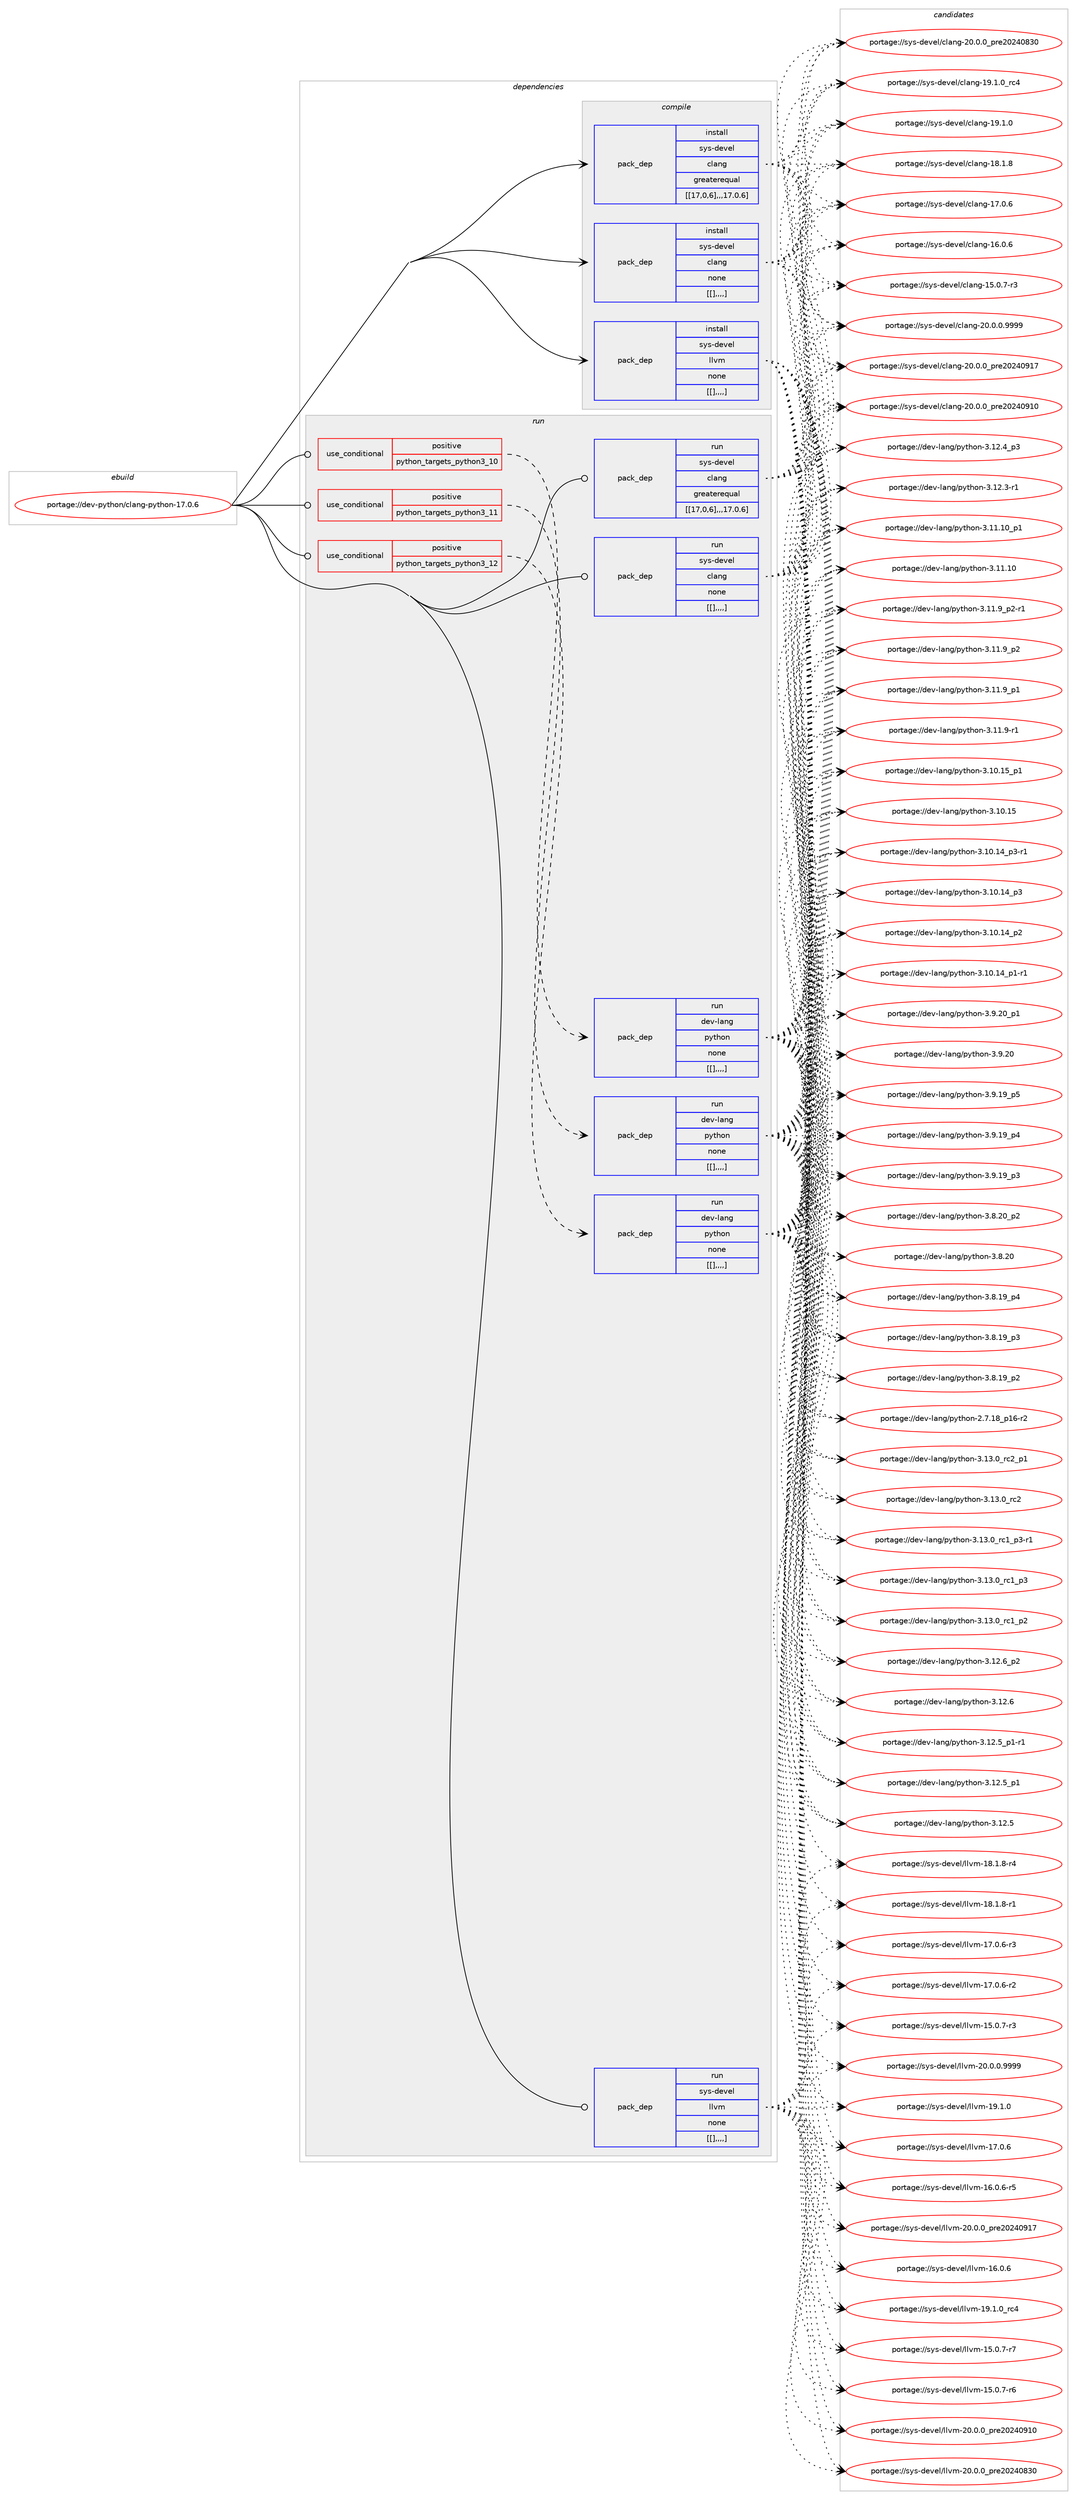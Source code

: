 digraph prolog {

# *************
# Graph options
# *************

newrank=true;
concentrate=true;
compound=true;
graph [rankdir=LR,fontname=Helvetica,fontsize=10,ranksep=1.5];#, ranksep=2.5, nodesep=0.2];
edge  [arrowhead=vee];
node  [fontname=Helvetica,fontsize=10];

# **********
# The ebuild
# **********

subgraph cluster_leftcol {
color=gray;
label=<<i>ebuild</i>>;
id [label="portage://dev-python/clang-python-17.0.6", color=red, width=4, href="../dev-python/clang-python-17.0.6.svg"];
}

# ****************
# The dependencies
# ****************

subgraph cluster_midcol {
color=gray;
label=<<i>dependencies</i>>;
subgraph cluster_compile {
fillcolor="#eeeeee";
style=filled;
label=<<i>compile</i>>;
subgraph pack111438 {
dependency145444 [label=<<TABLE BORDER="0" CELLBORDER="1" CELLSPACING="0" CELLPADDING="4" WIDTH="220"><TR><TD ROWSPAN="6" CELLPADDING="30">pack_dep</TD></TR><TR><TD WIDTH="110">install</TD></TR><TR><TD>sys-devel</TD></TR><TR><TD>clang</TD></TR><TR><TD>greaterequal</TD></TR><TR><TD>[[17,0,6],,,17.0.6]</TD></TR></TABLE>>, shape=none, color=blue];
}
id:e -> dependency145444:w [weight=20,style="solid",arrowhead="vee"];
subgraph pack111439 {
dependency145445 [label=<<TABLE BORDER="0" CELLBORDER="1" CELLSPACING="0" CELLPADDING="4" WIDTH="220"><TR><TD ROWSPAN="6" CELLPADDING="30">pack_dep</TD></TR><TR><TD WIDTH="110">install</TD></TR><TR><TD>sys-devel</TD></TR><TR><TD>clang</TD></TR><TR><TD>none</TD></TR><TR><TD>[[],,,,]</TD></TR></TABLE>>, shape=none, color=blue];
}
id:e -> dependency145445:w [weight=20,style="solid",arrowhead="vee"];
subgraph pack111440 {
dependency145446 [label=<<TABLE BORDER="0" CELLBORDER="1" CELLSPACING="0" CELLPADDING="4" WIDTH="220"><TR><TD ROWSPAN="6" CELLPADDING="30">pack_dep</TD></TR><TR><TD WIDTH="110">install</TD></TR><TR><TD>sys-devel</TD></TR><TR><TD>llvm</TD></TR><TR><TD>none</TD></TR><TR><TD>[[],,,,]</TD></TR></TABLE>>, shape=none, color=blue];
}
id:e -> dependency145446:w [weight=20,style="solid",arrowhead="vee"];
}
subgraph cluster_compileandrun {
fillcolor="#eeeeee";
style=filled;
label=<<i>compile and run</i>>;
}
subgraph cluster_run {
fillcolor="#eeeeee";
style=filled;
label=<<i>run</i>>;
subgraph cond32794 {
dependency145447 [label=<<TABLE BORDER="0" CELLBORDER="1" CELLSPACING="0" CELLPADDING="4"><TR><TD ROWSPAN="3" CELLPADDING="10">use_conditional</TD></TR><TR><TD>positive</TD></TR><TR><TD>python_targets_python3_10</TD></TR></TABLE>>, shape=none, color=red];
subgraph pack111441 {
dependency145448 [label=<<TABLE BORDER="0" CELLBORDER="1" CELLSPACING="0" CELLPADDING="4" WIDTH="220"><TR><TD ROWSPAN="6" CELLPADDING="30">pack_dep</TD></TR><TR><TD WIDTH="110">run</TD></TR><TR><TD>dev-lang</TD></TR><TR><TD>python</TD></TR><TR><TD>none</TD></TR><TR><TD>[[],,,,]</TD></TR></TABLE>>, shape=none, color=blue];
}
dependency145447:e -> dependency145448:w [weight=20,style="dashed",arrowhead="vee"];
}
id:e -> dependency145447:w [weight=20,style="solid",arrowhead="odot"];
subgraph cond32795 {
dependency145449 [label=<<TABLE BORDER="0" CELLBORDER="1" CELLSPACING="0" CELLPADDING="4"><TR><TD ROWSPAN="3" CELLPADDING="10">use_conditional</TD></TR><TR><TD>positive</TD></TR><TR><TD>python_targets_python3_11</TD></TR></TABLE>>, shape=none, color=red];
subgraph pack111442 {
dependency145450 [label=<<TABLE BORDER="0" CELLBORDER="1" CELLSPACING="0" CELLPADDING="4" WIDTH="220"><TR><TD ROWSPAN="6" CELLPADDING="30">pack_dep</TD></TR><TR><TD WIDTH="110">run</TD></TR><TR><TD>dev-lang</TD></TR><TR><TD>python</TD></TR><TR><TD>none</TD></TR><TR><TD>[[],,,,]</TD></TR></TABLE>>, shape=none, color=blue];
}
dependency145449:e -> dependency145450:w [weight=20,style="dashed",arrowhead="vee"];
}
id:e -> dependency145449:w [weight=20,style="solid",arrowhead="odot"];
subgraph cond32796 {
dependency145451 [label=<<TABLE BORDER="0" CELLBORDER="1" CELLSPACING="0" CELLPADDING="4"><TR><TD ROWSPAN="3" CELLPADDING="10">use_conditional</TD></TR><TR><TD>positive</TD></TR><TR><TD>python_targets_python3_12</TD></TR></TABLE>>, shape=none, color=red];
subgraph pack111443 {
dependency145452 [label=<<TABLE BORDER="0" CELLBORDER="1" CELLSPACING="0" CELLPADDING="4" WIDTH="220"><TR><TD ROWSPAN="6" CELLPADDING="30">pack_dep</TD></TR><TR><TD WIDTH="110">run</TD></TR><TR><TD>dev-lang</TD></TR><TR><TD>python</TD></TR><TR><TD>none</TD></TR><TR><TD>[[],,,,]</TD></TR></TABLE>>, shape=none, color=blue];
}
dependency145451:e -> dependency145452:w [weight=20,style="dashed",arrowhead="vee"];
}
id:e -> dependency145451:w [weight=20,style="solid",arrowhead="odot"];
subgraph pack111444 {
dependency145453 [label=<<TABLE BORDER="0" CELLBORDER="1" CELLSPACING="0" CELLPADDING="4" WIDTH="220"><TR><TD ROWSPAN="6" CELLPADDING="30">pack_dep</TD></TR><TR><TD WIDTH="110">run</TD></TR><TR><TD>sys-devel</TD></TR><TR><TD>clang</TD></TR><TR><TD>greaterequal</TD></TR><TR><TD>[[17,0,6],,,17.0.6]</TD></TR></TABLE>>, shape=none, color=blue];
}
id:e -> dependency145453:w [weight=20,style="solid",arrowhead="odot"];
subgraph pack111445 {
dependency145454 [label=<<TABLE BORDER="0" CELLBORDER="1" CELLSPACING="0" CELLPADDING="4" WIDTH="220"><TR><TD ROWSPAN="6" CELLPADDING="30">pack_dep</TD></TR><TR><TD WIDTH="110">run</TD></TR><TR><TD>sys-devel</TD></TR><TR><TD>clang</TD></TR><TR><TD>none</TD></TR><TR><TD>[[],,,,]</TD></TR></TABLE>>, shape=none, color=blue];
}
id:e -> dependency145454:w [weight=20,style="solid",arrowhead="odot"];
subgraph pack111446 {
dependency145455 [label=<<TABLE BORDER="0" CELLBORDER="1" CELLSPACING="0" CELLPADDING="4" WIDTH="220"><TR><TD ROWSPAN="6" CELLPADDING="30">pack_dep</TD></TR><TR><TD WIDTH="110">run</TD></TR><TR><TD>sys-devel</TD></TR><TR><TD>llvm</TD></TR><TR><TD>none</TD></TR><TR><TD>[[],,,,]</TD></TR></TABLE>>, shape=none, color=blue];
}
id:e -> dependency145455:w [weight=20,style="solid",arrowhead="odot"];
}
}

# **************
# The candidates
# **************

subgraph cluster_choices {
rank=same;
color=gray;
label=<<i>candidates</i>>;

subgraph choice111438 {
color=black;
nodesep=1;
choice11512111545100101118101108479910897110103455048464846484657575757 [label="portage://sys-devel/clang-20.0.0.9999", color=red, width=4,href="../sys-devel/clang-20.0.0.9999.svg"];
choice1151211154510010111810110847991089711010345504846484648951121141015048505248574955 [label="portage://sys-devel/clang-20.0.0_pre20240917", color=red, width=4,href="../sys-devel/clang-20.0.0_pre20240917.svg"];
choice1151211154510010111810110847991089711010345504846484648951121141015048505248574948 [label="portage://sys-devel/clang-20.0.0_pre20240910", color=red, width=4,href="../sys-devel/clang-20.0.0_pre20240910.svg"];
choice1151211154510010111810110847991089711010345504846484648951121141015048505248565148 [label="portage://sys-devel/clang-20.0.0_pre20240830", color=red, width=4,href="../sys-devel/clang-20.0.0_pre20240830.svg"];
choice1151211154510010111810110847991089711010345495746494648951149952 [label="portage://sys-devel/clang-19.1.0_rc4", color=red, width=4,href="../sys-devel/clang-19.1.0_rc4.svg"];
choice1151211154510010111810110847991089711010345495746494648 [label="portage://sys-devel/clang-19.1.0", color=red, width=4,href="../sys-devel/clang-19.1.0.svg"];
choice1151211154510010111810110847991089711010345495646494656 [label="portage://sys-devel/clang-18.1.8", color=red, width=4,href="../sys-devel/clang-18.1.8.svg"];
choice1151211154510010111810110847991089711010345495546484654 [label="portage://sys-devel/clang-17.0.6", color=red, width=4,href="../sys-devel/clang-17.0.6.svg"];
choice1151211154510010111810110847991089711010345495446484654 [label="portage://sys-devel/clang-16.0.6", color=red, width=4,href="../sys-devel/clang-16.0.6.svg"];
choice11512111545100101118101108479910897110103454953464846554511451 [label="portage://sys-devel/clang-15.0.7-r3", color=red, width=4,href="../sys-devel/clang-15.0.7-r3.svg"];
dependency145444:e -> choice11512111545100101118101108479910897110103455048464846484657575757:w [style=dotted,weight="100"];
dependency145444:e -> choice1151211154510010111810110847991089711010345504846484648951121141015048505248574955:w [style=dotted,weight="100"];
dependency145444:e -> choice1151211154510010111810110847991089711010345504846484648951121141015048505248574948:w [style=dotted,weight="100"];
dependency145444:e -> choice1151211154510010111810110847991089711010345504846484648951121141015048505248565148:w [style=dotted,weight="100"];
dependency145444:e -> choice1151211154510010111810110847991089711010345495746494648951149952:w [style=dotted,weight="100"];
dependency145444:e -> choice1151211154510010111810110847991089711010345495746494648:w [style=dotted,weight="100"];
dependency145444:e -> choice1151211154510010111810110847991089711010345495646494656:w [style=dotted,weight="100"];
dependency145444:e -> choice1151211154510010111810110847991089711010345495546484654:w [style=dotted,weight="100"];
dependency145444:e -> choice1151211154510010111810110847991089711010345495446484654:w [style=dotted,weight="100"];
dependency145444:e -> choice11512111545100101118101108479910897110103454953464846554511451:w [style=dotted,weight="100"];
}
subgraph choice111439 {
color=black;
nodesep=1;
choice11512111545100101118101108479910897110103455048464846484657575757 [label="portage://sys-devel/clang-20.0.0.9999", color=red, width=4,href="../sys-devel/clang-20.0.0.9999.svg"];
choice1151211154510010111810110847991089711010345504846484648951121141015048505248574955 [label="portage://sys-devel/clang-20.0.0_pre20240917", color=red, width=4,href="../sys-devel/clang-20.0.0_pre20240917.svg"];
choice1151211154510010111810110847991089711010345504846484648951121141015048505248574948 [label="portage://sys-devel/clang-20.0.0_pre20240910", color=red, width=4,href="../sys-devel/clang-20.0.0_pre20240910.svg"];
choice1151211154510010111810110847991089711010345504846484648951121141015048505248565148 [label="portage://sys-devel/clang-20.0.0_pre20240830", color=red, width=4,href="../sys-devel/clang-20.0.0_pre20240830.svg"];
choice1151211154510010111810110847991089711010345495746494648951149952 [label="portage://sys-devel/clang-19.1.0_rc4", color=red, width=4,href="../sys-devel/clang-19.1.0_rc4.svg"];
choice1151211154510010111810110847991089711010345495746494648 [label="portage://sys-devel/clang-19.1.0", color=red, width=4,href="../sys-devel/clang-19.1.0.svg"];
choice1151211154510010111810110847991089711010345495646494656 [label="portage://sys-devel/clang-18.1.8", color=red, width=4,href="../sys-devel/clang-18.1.8.svg"];
choice1151211154510010111810110847991089711010345495546484654 [label="portage://sys-devel/clang-17.0.6", color=red, width=4,href="../sys-devel/clang-17.0.6.svg"];
choice1151211154510010111810110847991089711010345495446484654 [label="portage://sys-devel/clang-16.0.6", color=red, width=4,href="../sys-devel/clang-16.0.6.svg"];
choice11512111545100101118101108479910897110103454953464846554511451 [label="portage://sys-devel/clang-15.0.7-r3", color=red, width=4,href="../sys-devel/clang-15.0.7-r3.svg"];
dependency145445:e -> choice11512111545100101118101108479910897110103455048464846484657575757:w [style=dotted,weight="100"];
dependency145445:e -> choice1151211154510010111810110847991089711010345504846484648951121141015048505248574955:w [style=dotted,weight="100"];
dependency145445:e -> choice1151211154510010111810110847991089711010345504846484648951121141015048505248574948:w [style=dotted,weight="100"];
dependency145445:e -> choice1151211154510010111810110847991089711010345504846484648951121141015048505248565148:w [style=dotted,weight="100"];
dependency145445:e -> choice1151211154510010111810110847991089711010345495746494648951149952:w [style=dotted,weight="100"];
dependency145445:e -> choice1151211154510010111810110847991089711010345495746494648:w [style=dotted,weight="100"];
dependency145445:e -> choice1151211154510010111810110847991089711010345495646494656:w [style=dotted,weight="100"];
dependency145445:e -> choice1151211154510010111810110847991089711010345495546484654:w [style=dotted,weight="100"];
dependency145445:e -> choice1151211154510010111810110847991089711010345495446484654:w [style=dotted,weight="100"];
dependency145445:e -> choice11512111545100101118101108479910897110103454953464846554511451:w [style=dotted,weight="100"];
}
subgraph choice111440 {
color=black;
nodesep=1;
choice1151211154510010111810110847108108118109455048464846484657575757 [label="portage://sys-devel/llvm-20.0.0.9999", color=red, width=4,href="../sys-devel/llvm-20.0.0.9999.svg"];
choice115121115451001011181011084710810811810945504846484648951121141015048505248574955 [label="portage://sys-devel/llvm-20.0.0_pre20240917", color=red, width=4,href="../sys-devel/llvm-20.0.0_pre20240917.svg"];
choice115121115451001011181011084710810811810945504846484648951121141015048505248574948 [label="portage://sys-devel/llvm-20.0.0_pre20240910", color=red, width=4,href="../sys-devel/llvm-20.0.0_pre20240910.svg"];
choice115121115451001011181011084710810811810945504846484648951121141015048505248565148 [label="portage://sys-devel/llvm-20.0.0_pre20240830", color=red, width=4,href="../sys-devel/llvm-20.0.0_pre20240830.svg"];
choice115121115451001011181011084710810811810945495746494648951149952 [label="portage://sys-devel/llvm-19.1.0_rc4", color=red, width=4,href="../sys-devel/llvm-19.1.0_rc4.svg"];
choice115121115451001011181011084710810811810945495746494648 [label="portage://sys-devel/llvm-19.1.0", color=red, width=4,href="../sys-devel/llvm-19.1.0.svg"];
choice1151211154510010111810110847108108118109454956464946564511452 [label="portage://sys-devel/llvm-18.1.8-r4", color=red, width=4,href="../sys-devel/llvm-18.1.8-r4.svg"];
choice1151211154510010111810110847108108118109454956464946564511449 [label="portage://sys-devel/llvm-18.1.8-r1", color=red, width=4,href="../sys-devel/llvm-18.1.8-r1.svg"];
choice1151211154510010111810110847108108118109454955464846544511451 [label="portage://sys-devel/llvm-17.0.6-r3", color=red, width=4,href="../sys-devel/llvm-17.0.6-r3.svg"];
choice1151211154510010111810110847108108118109454955464846544511450 [label="portage://sys-devel/llvm-17.0.6-r2", color=red, width=4,href="../sys-devel/llvm-17.0.6-r2.svg"];
choice115121115451001011181011084710810811810945495546484654 [label="portage://sys-devel/llvm-17.0.6", color=red, width=4,href="../sys-devel/llvm-17.0.6.svg"];
choice1151211154510010111810110847108108118109454954464846544511453 [label="portage://sys-devel/llvm-16.0.6-r5", color=red, width=4,href="../sys-devel/llvm-16.0.6-r5.svg"];
choice115121115451001011181011084710810811810945495446484654 [label="portage://sys-devel/llvm-16.0.6", color=red, width=4,href="../sys-devel/llvm-16.0.6.svg"];
choice1151211154510010111810110847108108118109454953464846554511455 [label="portage://sys-devel/llvm-15.0.7-r7", color=red, width=4,href="../sys-devel/llvm-15.0.7-r7.svg"];
choice1151211154510010111810110847108108118109454953464846554511454 [label="portage://sys-devel/llvm-15.0.7-r6", color=red, width=4,href="../sys-devel/llvm-15.0.7-r6.svg"];
choice1151211154510010111810110847108108118109454953464846554511451 [label="portage://sys-devel/llvm-15.0.7-r3", color=red, width=4,href="../sys-devel/llvm-15.0.7-r3.svg"];
dependency145446:e -> choice1151211154510010111810110847108108118109455048464846484657575757:w [style=dotted,weight="100"];
dependency145446:e -> choice115121115451001011181011084710810811810945504846484648951121141015048505248574955:w [style=dotted,weight="100"];
dependency145446:e -> choice115121115451001011181011084710810811810945504846484648951121141015048505248574948:w [style=dotted,weight="100"];
dependency145446:e -> choice115121115451001011181011084710810811810945504846484648951121141015048505248565148:w [style=dotted,weight="100"];
dependency145446:e -> choice115121115451001011181011084710810811810945495746494648951149952:w [style=dotted,weight="100"];
dependency145446:e -> choice115121115451001011181011084710810811810945495746494648:w [style=dotted,weight="100"];
dependency145446:e -> choice1151211154510010111810110847108108118109454956464946564511452:w [style=dotted,weight="100"];
dependency145446:e -> choice1151211154510010111810110847108108118109454956464946564511449:w [style=dotted,weight="100"];
dependency145446:e -> choice1151211154510010111810110847108108118109454955464846544511451:w [style=dotted,weight="100"];
dependency145446:e -> choice1151211154510010111810110847108108118109454955464846544511450:w [style=dotted,weight="100"];
dependency145446:e -> choice115121115451001011181011084710810811810945495546484654:w [style=dotted,weight="100"];
dependency145446:e -> choice1151211154510010111810110847108108118109454954464846544511453:w [style=dotted,weight="100"];
dependency145446:e -> choice115121115451001011181011084710810811810945495446484654:w [style=dotted,weight="100"];
dependency145446:e -> choice1151211154510010111810110847108108118109454953464846554511455:w [style=dotted,weight="100"];
dependency145446:e -> choice1151211154510010111810110847108108118109454953464846554511454:w [style=dotted,weight="100"];
dependency145446:e -> choice1151211154510010111810110847108108118109454953464846554511451:w [style=dotted,weight="100"];
}
subgraph choice111441 {
color=black;
nodesep=1;
choice100101118451089711010347112121116104111110455146495146489511499509511249 [label="portage://dev-lang/python-3.13.0_rc2_p1", color=red, width=4,href="../dev-lang/python-3.13.0_rc2_p1.svg"];
choice10010111845108971101034711212111610411111045514649514648951149950 [label="portage://dev-lang/python-3.13.0_rc2", color=red, width=4,href="../dev-lang/python-3.13.0_rc2.svg"];
choice1001011184510897110103471121211161041111104551464951464895114994995112514511449 [label="portage://dev-lang/python-3.13.0_rc1_p3-r1", color=red, width=4,href="../dev-lang/python-3.13.0_rc1_p3-r1.svg"];
choice100101118451089711010347112121116104111110455146495146489511499499511251 [label="portage://dev-lang/python-3.13.0_rc1_p3", color=red, width=4,href="../dev-lang/python-3.13.0_rc1_p3.svg"];
choice100101118451089711010347112121116104111110455146495146489511499499511250 [label="portage://dev-lang/python-3.13.0_rc1_p2", color=red, width=4,href="../dev-lang/python-3.13.0_rc1_p2.svg"];
choice100101118451089711010347112121116104111110455146495046549511250 [label="portage://dev-lang/python-3.12.6_p2", color=red, width=4,href="../dev-lang/python-3.12.6_p2.svg"];
choice10010111845108971101034711212111610411111045514649504654 [label="portage://dev-lang/python-3.12.6", color=red, width=4,href="../dev-lang/python-3.12.6.svg"];
choice1001011184510897110103471121211161041111104551464950465395112494511449 [label="portage://dev-lang/python-3.12.5_p1-r1", color=red, width=4,href="../dev-lang/python-3.12.5_p1-r1.svg"];
choice100101118451089711010347112121116104111110455146495046539511249 [label="portage://dev-lang/python-3.12.5_p1", color=red, width=4,href="../dev-lang/python-3.12.5_p1.svg"];
choice10010111845108971101034711212111610411111045514649504653 [label="portage://dev-lang/python-3.12.5", color=red, width=4,href="../dev-lang/python-3.12.5.svg"];
choice100101118451089711010347112121116104111110455146495046529511251 [label="portage://dev-lang/python-3.12.4_p3", color=red, width=4,href="../dev-lang/python-3.12.4_p3.svg"];
choice100101118451089711010347112121116104111110455146495046514511449 [label="portage://dev-lang/python-3.12.3-r1", color=red, width=4,href="../dev-lang/python-3.12.3-r1.svg"];
choice10010111845108971101034711212111610411111045514649494649489511249 [label="portage://dev-lang/python-3.11.10_p1", color=red, width=4,href="../dev-lang/python-3.11.10_p1.svg"];
choice1001011184510897110103471121211161041111104551464949464948 [label="portage://dev-lang/python-3.11.10", color=red, width=4,href="../dev-lang/python-3.11.10.svg"];
choice1001011184510897110103471121211161041111104551464949465795112504511449 [label="portage://dev-lang/python-3.11.9_p2-r1", color=red, width=4,href="../dev-lang/python-3.11.9_p2-r1.svg"];
choice100101118451089711010347112121116104111110455146494946579511250 [label="portage://dev-lang/python-3.11.9_p2", color=red, width=4,href="../dev-lang/python-3.11.9_p2.svg"];
choice100101118451089711010347112121116104111110455146494946579511249 [label="portage://dev-lang/python-3.11.9_p1", color=red, width=4,href="../dev-lang/python-3.11.9_p1.svg"];
choice100101118451089711010347112121116104111110455146494946574511449 [label="portage://dev-lang/python-3.11.9-r1", color=red, width=4,href="../dev-lang/python-3.11.9-r1.svg"];
choice10010111845108971101034711212111610411111045514649484649539511249 [label="portage://dev-lang/python-3.10.15_p1", color=red, width=4,href="../dev-lang/python-3.10.15_p1.svg"];
choice1001011184510897110103471121211161041111104551464948464953 [label="portage://dev-lang/python-3.10.15", color=red, width=4,href="../dev-lang/python-3.10.15.svg"];
choice100101118451089711010347112121116104111110455146494846495295112514511449 [label="portage://dev-lang/python-3.10.14_p3-r1", color=red, width=4,href="../dev-lang/python-3.10.14_p3-r1.svg"];
choice10010111845108971101034711212111610411111045514649484649529511251 [label="portage://dev-lang/python-3.10.14_p3", color=red, width=4,href="../dev-lang/python-3.10.14_p3.svg"];
choice10010111845108971101034711212111610411111045514649484649529511250 [label="portage://dev-lang/python-3.10.14_p2", color=red, width=4,href="../dev-lang/python-3.10.14_p2.svg"];
choice100101118451089711010347112121116104111110455146494846495295112494511449 [label="portage://dev-lang/python-3.10.14_p1-r1", color=red, width=4,href="../dev-lang/python-3.10.14_p1-r1.svg"];
choice100101118451089711010347112121116104111110455146574650489511249 [label="portage://dev-lang/python-3.9.20_p1", color=red, width=4,href="../dev-lang/python-3.9.20_p1.svg"];
choice10010111845108971101034711212111610411111045514657465048 [label="portage://dev-lang/python-3.9.20", color=red, width=4,href="../dev-lang/python-3.9.20.svg"];
choice100101118451089711010347112121116104111110455146574649579511253 [label="portage://dev-lang/python-3.9.19_p5", color=red, width=4,href="../dev-lang/python-3.9.19_p5.svg"];
choice100101118451089711010347112121116104111110455146574649579511252 [label="portage://dev-lang/python-3.9.19_p4", color=red, width=4,href="../dev-lang/python-3.9.19_p4.svg"];
choice100101118451089711010347112121116104111110455146574649579511251 [label="portage://dev-lang/python-3.9.19_p3", color=red, width=4,href="../dev-lang/python-3.9.19_p3.svg"];
choice100101118451089711010347112121116104111110455146564650489511250 [label="portage://dev-lang/python-3.8.20_p2", color=red, width=4,href="../dev-lang/python-3.8.20_p2.svg"];
choice10010111845108971101034711212111610411111045514656465048 [label="portage://dev-lang/python-3.8.20", color=red, width=4,href="../dev-lang/python-3.8.20.svg"];
choice100101118451089711010347112121116104111110455146564649579511252 [label="portage://dev-lang/python-3.8.19_p4", color=red, width=4,href="../dev-lang/python-3.8.19_p4.svg"];
choice100101118451089711010347112121116104111110455146564649579511251 [label="portage://dev-lang/python-3.8.19_p3", color=red, width=4,href="../dev-lang/python-3.8.19_p3.svg"];
choice100101118451089711010347112121116104111110455146564649579511250 [label="portage://dev-lang/python-3.8.19_p2", color=red, width=4,href="../dev-lang/python-3.8.19_p2.svg"];
choice100101118451089711010347112121116104111110455046554649569511249544511450 [label="portage://dev-lang/python-2.7.18_p16-r2", color=red, width=4,href="../dev-lang/python-2.7.18_p16-r2.svg"];
dependency145448:e -> choice100101118451089711010347112121116104111110455146495146489511499509511249:w [style=dotted,weight="100"];
dependency145448:e -> choice10010111845108971101034711212111610411111045514649514648951149950:w [style=dotted,weight="100"];
dependency145448:e -> choice1001011184510897110103471121211161041111104551464951464895114994995112514511449:w [style=dotted,weight="100"];
dependency145448:e -> choice100101118451089711010347112121116104111110455146495146489511499499511251:w [style=dotted,weight="100"];
dependency145448:e -> choice100101118451089711010347112121116104111110455146495146489511499499511250:w [style=dotted,weight="100"];
dependency145448:e -> choice100101118451089711010347112121116104111110455146495046549511250:w [style=dotted,weight="100"];
dependency145448:e -> choice10010111845108971101034711212111610411111045514649504654:w [style=dotted,weight="100"];
dependency145448:e -> choice1001011184510897110103471121211161041111104551464950465395112494511449:w [style=dotted,weight="100"];
dependency145448:e -> choice100101118451089711010347112121116104111110455146495046539511249:w [style=dotted,weight="100"];
dependency145448:e -> choice10010111845108971101034711212111610411111045514649504653:w [style=dotted,weight="100"];
dependency145448:e -> choice100101118451089711010347112121116104111110455146495046529511251:w [style=dotted,weight="100"];
dependency145448:e -> choice100101118451089711010347112121116104111110455146495046514511449:w [style=dotted,weight="100"];
dependency145448:e -> choice10010111845108971101034711212111610411111045514649494649489511249:w [style=dotted,weight="100"];
dependency145448:e -> choice1001011184510897110103471121211161041111104551464949464948:w [style=dotted,weight="100"];
dependency145448:e -> choice1001011184510897110103471121211161041111104551464949465795112504511449:w [style=dotted,weight="100"];
dependency145448:e -> choice100101118451089711010347112121116104111110455146494946579511250:w [style=dotted,weight="100"];
dependency145448:e -> choice100101118451089711010347112121116104111110455146494946579511249:w [style=dotted,weight="100"];
dependency145448:e -> choice100101118451089711010347112121116104111110455146494946574511449:w [style=dotted,weight="100"];
dependency145448:e -> choice10010111845108971101034711212111610411111045514649484649539511249:w [style=dotted,weight="100"];
dependency145448:e -> choice1001011184510897110103471121211161041111104551464948464953:w [style=dotted,weight="100"];
dependency145448:e -> choice100101118451089711010347112121116104111110455146494846495295112514511449:w [style=dotted,weight="100"];
dependency145448:e -> choice10010111845108971101034711212111610411111045514649484649529511251:w [style=dotted,weight="100"];
dependency145448:e -> choice10010111845108971101034711212111610411111045514649484649529511250:w [style=dotted,weight="100"];
dependency145448:e -> choice100101118451089711010347112121116104111110455146494846495295112494511449:w [style=dotted,weight="100"];
dependency145448:e -> choice100101118451089711010347112121116104111110455146574650489511249:w [style=dotted,weight="100"];
dependency145448:e -> choice10010111845108971101034711212111610411111045514657465048:w [style=dotted,weight="100"];
dependency145448:e -> choice100101118451089711010347112121116104111110455146574649579511253:w [style=dotted,weight="100"];
dependency145448:e -> choice100101118451089711010347112121116104111110455146574649579511252:w [style=dotted,weight="100"];
dependency145448:e -> choice100101118451089711010347112121116104111110455146574649579511251:w [style=dotted,weight="100"];
dependency145448:e -> choice100101118451089711010347112121116104111110455146564650489511250:w [style=dotted,weight="100"];
dependency145448:e -> choice10010111845108971101034711212111610411111045514656465048:w [style=dotted,weight="100"];
dependency145448:e -> choice100101118451089711010347112121116104111110455146564649579511252:w [style=dotted,weight="100"];
dependency145448:e -> choice100101118451089711010347112121116104111110455146564649579511251:w [style=dotted,weight="100"];
dependency145448:e -> choice100101118451089711010347112121116104111110455146564649579511250:w [style=dotted,weight="100"];
dependency145448:e -> choice100101118451089711010347112121116104111110455046554649569511249544511450:w [style=dotted,weight="100"];
}
subgraph choice111442 {
color=black;
nodesep=1;
choice100101118451089711010347112121116104111110455146495146489511499509511249 [label="portage://dev-lang/python-3.13.0_rc2_p1", color=red, width=4,href="../dev-lang/python-3.13.0_rc2_p1.svg"];
choice10010111845108971101034711212111610411111045514649514648951149950 [label="portage://dev-lang/python-3.13.0_rc2", color=red, width=4,href="../dev-lang/python-3.13.0_rc2.svg"];
choice1001011184510897110103471121211161041111104551464951464895114994995112514511449 [label="portage://dev-lang/python-3.13.0_rc1_p3-r1", color=red, width=4,href="../dev-lang/python-3.13.0_rc1_p3-r1.svg"];
choice100101118451089711010347112121116104111110455146495146489511499499511251 [label="portage://dev-lang/python-3.13.0_rc1_p3", color=red, width=4,href="../dev-lang/python-3.13.0_rc1_p3.svg"];
choice100101118451089711010347112121116104111110455146495146489511499499511250 [label="portage://dev-lang/python-3.13.0_rc1_p2", color=red, width=4,href="../dev-lang/python-3.13.0_rc1_p2.svg"];
choice100101118451089711010347112121116104111110455146495046549511250 [label="portage://dev-lang/python-3.12.6_p2", color=red, width=4,href="../dev-lang/python-3.12.6_p2.svg"];
choice10010111845108971101034711212111610411111045514649504654 [label="portage://dev-lang/python-3.12.6", color=red, width=4,href="../dev-lang/python-3.12.6.svg"];
choice1001011184510897110103471121211161041111104551464950465395112494511449 [label="portage://dev-lang/python-3.12.5_p1-r1", color=red, width=4,href="../dev-lang/python-3.12.5_p1-r1.svg"];
choice100101118451089711010347112121116104111110455146495046539511249 [label="portage://dev-lang/python-3.12.5_p1", color=red, width=4,href="../dev-lang/python-3.12.5_p1.svg"];
choice10010111845108971101034711212111610411111045514649504653 [label="portage://dev-lang/python-3.12.5", color=red, width=4,href="../dev-lang/python-3.12.5.svg"];
choice100101118451089711010347112121116104111110455146495046529511251 [label="portage://dev-lang/python-3.12.4_p3", color=red, width=4,href="../dev-lang/python-3.12.4_p3.svg"];
choice100101118451089711010347112121116104111110455146495046514511449 [label="portage://dev-lang/python-3.12.3-r1", color=red, width=4,href="../dev-lang/python-3.12.3-r1.svg"];
choice10010111845108971101034711212111610411111045514649494649489511249 [label="portage://dev-lang/python-3.11.10_p1", color=red, width=4,href="../dev-lang/python-3.11.10_p1.svg"];
choice1001011184510897110103471121211161041111104551464949464948 [label="portage://dev-lang/python-3.11.10", color=red, width=4,href="../dev-lang/python-3.11.10.svg"];
choice1001011184510897110103471121211161041111104551464949465795112504511449 [label="portage://dev-lang/python-3.11.9_p2-r1", color=red, width=4,href="../dev-lang/python-3.11.9_p2-r1.svg"];
choice100101118451089711010347112121116104111110455146494946579511250 [label="portage://dev-lang/python-3.11.9_p2", color=red, width=4,href="../dev-lang/python-3.11.9_p2.svg"];
choice100101118451089711010347112121116104111110455146494946579511249 [label="portage://dev-lang/python-3.11.9_p1", color=red, width=4,href="../dev-lang/python-3.11.9_p1.svg"];
choice100101118451089711010347112121116104111110455146494946574511449 [label="portage://dev-lang/python-3.11.9-r1", color=red, width=4,href="../dev-lang/python-3.11.9-r1.svg"];
choice10010111845108971101034711212111610411111045514649484649539511249 [label="portage://dev-lang/python-3.10.15_p1", color=red, width=4,href="../dev-lang/python-3.10.15_p1.svg"];
choice1001011184510897110103471121211161041111104551464948464953 [label="portage://dev-lang/python-3.10.15", color=red, width=4,href="../dev-lang/python-3.10.15.svg"];
choice100101118451089711010347112121116104111110455146494846495295112514511449 [label="portage://dev-lang/python-3.10.14_p3-r1", color=red, width=4,href="../dev-lang/python-3.10.14_p3-r1.svg"];
choice10010111845108971101034711212111610411111045514649484649529511251 [label="portage://dev-lang/python-3.10.14_p3", color=red, width=4,href="../dev-lang/python-3.10.14_p3.svg"];
choice10010111845108971101034711212111610411111045514649484649529511250 [label="portage://dev-lang/python-3.10.14_p2", color=red, width=4,href="../dev-lang/python-3.10.14_p2.svg"];
choice100101118451089711010347112121116104111110455146494846495295112494511449 [label="portage://dev-lang/python-3.10.14_p1-r1", color=red, width=4,href="../dev-lang/python-3.10.14_p1-r1.svg"];
choice100101118451089711010347112121116104111110455146574650489511249 [label="portage://dev-lang/python-3.9.20_p1", color=red, width=4,href="../dev-lang/python-3.9.20_p1.svg"];
choice10010111845108971101034711212111610411111045514657465048 [label="portage://dev-lang/python-3.9.20", color=red, width=4,href="../dev-lang/python-3.9.20.svg"];
choice100101118451089711010347112121116104111110455146574649579511253 [label="portage://dev-lang/python-3.9.19_p5", color=red, width=4,href="../dev-lang/python-3.9.19_p5.svg"];
choice100101118451089711010347112121116104111110455146574649579511252 [label="portage://dev-lang/python-3.9.19_p4", color=red, width=4,href="../dev-lang/python-3.9.19_p4.svg"];
choice100101118451089711010347112121116104111110455146574649579511251 [label="portage://dev-lang/python-3.9.19_p3", color=red, width=4,href="../dev-lang/python-3.9.19_p3.svg"];
choice100101118451089711010347112121116104111110455146564650489511250 [label="portage://dev-lang/python-3.8.20_p2", color=red, width=4,href="../dev-lang/python-3.8.20_p2.svg"];
choice10010111845108971101034711212111610411111045514656465048 [label="portage://dev-lang/python-3.8.20", color=red, width=4,href="../dev-lang/python-3.8.20.svg"];
choice100101118451089711010347112121116104111110455146564649579511252 [label="portage://dev-lang/python-3.8.19_p4", color=red, width=4,href="../dev-lang/python-3.8.19_p4.svg"];
choice100101118451089711010347112121116104111110455146564649579511251 [label="portage://dev-lang/python-3.8.19_p3", color=red, width=4,href="../dev-lang/python-3.8.19_p3.svg"];
choice100101118451089711010347112121116104111110455146564649579511250 [label="portage://dev-lang/python-3.8.19_p2", color=red, width=4,href="../dev-lang/python-3.8.19_p2.svg"];
choice100101118451089711010347112121116104111110455046554649569511249544511450 [label="portage://dev-lang/python-2.7.18_p16-r2", color=red, width=4,href="../dev-lang/python-2.7.18_p16-r2.svg"];
dependency145450:e -> choice100101118451089711010347112121116104111110455146495146489511499509511249:w [style=dotted,weight="100"];
dependency145450:e -> choice10010111845108971101034711212111610411111045514649514648951149950:w [style=dotted,weight="100"];
dependency145450:e -> choice1001011184510897110103471121211161041111104551464951464895114994995112514511449:w [style=dotted,weight="100"];
dependency145450:e -> choice100101118451089711010347112121116104111110455146495146489511499499511251:w [style=dotted,weight="100"];
dependency145450:e -> choice100101118451089711010347112121116104111110455146495146489511499499511250:w [style=dotted,weight="100"];
dependency145450:e -> choice100101118451089711010347112121116104111110455146495046549511250:w [style=dotted,weight="100"];
dependency145450:e -> choice10010111845108971101034711212111610411111045514649504654:w [style=dotted,weight="100"];
dependency145450:e -> choice1001011184510897110103471121211161041111104551464950465395112494511449:w [style=dotted,weight="100"];
dependency145450:e -> choice100101118451089711010347112121116104111110455146495046539511249:w [style=dotted,weight="100"];
dependency145450:e -> choice10010111845108971101034711212111610411111045514649504653:w [style=dotted,weight="100"];
dependency145450:e -> choice100101118451089711010347112121116104111110455146495046529511251:w [style=dotted,weight="100"];
dependency145450:e -> choice100101118451089711010347112121116104111110455146495046514511449:w [style=dotted,weight="100"];
dependency145450:e -> choice10010111845108971101034711212111610411111045514649494649489511249:w [style=dotted,weight="100"];
dependency145450:e -> choice1001011184510897110103471121211161041111104551464949464948:w [style=dotted,weight="100"];
dependency145450:e -> choice1001011184510897110103471121211161041111104551464949465795112504511449:w [style=dotted,weight="100"];
dependency145450:e -> choice100101118451089711010347112121116104111110455146494946579511250:w [style=dotted,weight="100"];
dependency145450:e -> choice100101118451089711010347112121116104111110455146494946579511249:w [style=dotted,weight="100"];
dependency145450:e -> choice100101118451089711010347112121116104111110455146494946574511449:w [style=dotted,weight="100"];
dependency145450:e -> choice10010111845108971101034711212111610411111045514649484649539511249:w [style=dotted,weight="100"];
dependency145450:e -> choice1001011184510897110103471121211161041111104551464948464953:w [style=dotted,weight="100"];
dependency145450:e -> choice100101118451089711010347112121116104111110455146494846495295112514511449:w [style=dotted,weight="100"];
dependency145450:e -> choice10010111845108971101034711212111610411111045514649484649529511251:w [style=dotted,weight="100"];
dependency145450:e -> choice10010111845108971101034711212111610411111045514649484649529511250:w [style=dotted,weight="100"];
dependency145450:e -> choice100101118451089711010347112121116104111110455146494846495295112494511449:w [style=dotted,weight="100"];
dependency145450:e -> choice100101118451089711010347112121116104111110455146574650489511249:w [style=dotted,weight="100"];
dependency145450:e -> choice10010111845108971101034711212111610411111045514657465048:w [style=dotted,weight="100"];
dependency145450:e -> choice100101118451089711010347112121116104111110455146574649579511253:w [style=dotted,weight="100"];
dependency145450:e -> choice100101118451089711010347112121116104111110455146574649579511252:w [style=dotted,weight="100"];
dependency145450:e -> choice100101118451089711010347112121116104111110455146574649579511251:w [style=dotted,weight="100"];
dependency145450:e -> choice100101118451089711010347112121116104111110455146564650489511250:w [style=dotted,weight="100"];
dependency145450:e -> choice10010111845108971101034711212111610411111045514656465048:w [style=dotted,weight="100"];
dependency145450:e -> choice100101118451089711010347112121116104111110455146564649579511252:w [style=dotted,weight="100"];
dependency145450:e -> choice100101118451089711010347112121116104111110455146564649579511251:w [style=dotted,weight="100"];
dependency145450:e -> choice100101118451089711010347112121116104111110455146564649579511250:w [style=dotted,weight="100"];
dependency145450:e -> choice100101118451089711010347112121116104111110455046554649569511249544511450:w [style=dotted,weight="100"];
}
subgraph choice111443 {
color=black;
nodesep=1;
choice100101118451089711010347112121116104111110455146495146489511499509511249 [label="portage://dev-lang/python-3.13.0_rc2_p1", color=red, width=4,href="../dev-lang/python-3.13.0_rc2_p1.svg"];
choice10010111845108971101034711212111610411111045514649514648951149950 [label="portage://dev-lang/python-3.13.0_rc2", color=red, width=4,href="../dev-lang/python-3.13.0_rc2.svg"];
choice1001011184510897110103471121211161041111104551464951464895114994995112514511449 [label="portage://dev-lang/python-3.13.0_rc1_p3-r1", color=red, width=4,href="../dev-lang/python-3.13.0_rc1_p3-r1.svg"];
choice100101118451089711010347112121116104111110455146495146489511499499511251 [label="portage://dev-lang/python-3.13.0_rc1_p3", color=red, width=4,href="../dev-lang/python-3.13.0_rc1_p3.svg"];
choice100101118451089711010347112121116104111110455146495146489511499499511250 [label="portage://dev-lang/python-3.13.0_rc1_p2", color=red, width=4,href="../dev-lang/python-3.13.0_rc1_p2.svg"];
choice100101118451089711010347112121116104111110455146495046549511250 [label="portage://dev-lang/python-3.12.6_p2", color=red, width=4,href="../dev-lang/python-3.12.6_p2.svg"];
choice10010111845108971101034711212111610411111045514649504654 [label="portage://dev-lang/python-3.12.6", color=red, width=4,href="../dev-lang/python-3.12.6.svg"];
choice1001011184510897110103471121211161041111104551464950465395112494511449 [label="portage://dev-lang/python-3.12.5_p1-r1", color=red, width=4,href="../dev-lang/python-3.12.5_p1-r1.svg"];
choice100101118451089711010347112121116104111110455146495046539511249 [label="portage://dev-lang/python-3.12.5_p1", color=red, width=4,href="../dev-lang/python-3.12.5_p1.svg"];
choice10010111845108971101034711212111610411111045514649504653 [label="portage://dev-lang/python-3.12.5", color=red, width=4,href="../dev-lang/python-3.12.5.svg"];
choice100101118451089711010347112121116104111110455146495046529511251 [label="portage://dev-lang/python-3.12.4_p3", color=red, width=4,href="../dev-lang/python-3.12.4_p3.svg"];
choice100101118451089711010347112121116104111110455146495046514511449 [label="portage://dev-lang/python-3.12.3-r1", color=red, width=4,href="../dev-lang/python-3.12.3-r1.svg"];
choice10010111845108971101034711212111610411111045514649494649489511249 [label="portage://dev-lang/python-3.11.10_p1", color=red, width=4,href="../dev-lang/python-3.11.10_p1.svg"];
choice1001011184510897110103471121211161041111104551464949464948 [label="portage://dev-lang/python-3.11.10", color=red, width=4,href="../dev-lang/python-3.11.10.svg"];
choice1001011184510897110103471121211161041111104551464949465795112504511449 [label="portage://dev-lang/python-3.11.9_p2-r1", color=red, width=4,href="../dev-lang/python-3.11.9_p2-r1.svg"];
choice100101118451089711010347112121116104111110455146494946579511250 [label="portage://dev-lang/python-3.11.9_p2", color=red, width=4,href="../dev-lang/python-3.11.9_p2.svg"];
choice100101118451089711010347112121116104111110455146494946579511249 [label="portage://dev-lang/python-3.11.9_p1", color=red, width=4,href="../dev-lang/python-3.11.9_p1.svg"];
choice100101118451089711010347112121116104111110455146494946574511449 [label="portage://dev-lang/python-3.11.9-r1", color=red, width=4,href="../dev-lang/python-3.11.9-r1.svg"];
choice10010111845108971101034711212111610411111045514649484649539511249 [label="portage://dev-lang/python-3.10.15_p1", color=red, width=4,href="../dev-lang/python-3.10.15_p1.svg"];
choice1001011184510897110103471121211161041111104551464948464953 [label="portage://dev-lang/python-3.10.15", color=red, width=4,href="../dev-lang/python-3.10.15.svg"];
choice100101118451089711010347112121116104111110455146494846495295112514511449 [label="portage://dev-lang/python-3.10.14_p3-r1", color=red, width=4,href="../dev-lang/python-3.10.14_p3-r1.svg"];
choice10010111845108971101034711212111610411111045514649484649529511251 [label="portage://dev-lang/python-3.10.14_p3", color=red, width=4,href="../dev-lang/python-3.10.14_p3.svg"];
choice10010111845108971101034711212111610411111045514649484649529511250 [label="portage://dev-lang/python-3.10.14_p2", color=red, width=4,href="../dev-lang/python-3.10.14_p2.svg"];
choice100101118451089711010347112121116104111110455146494846495295112494511449 [label="portage://dev-lang/python-3.10.14_p1-r1", color=red, width=4,href="../dev-lang/python-3.10.14_p1-r1.svg"];
choice100101118451089711010347112121116104111110455146574650489511249 [label="portage://dev-lang/python-3.9.20_p1", color=red, width=4,href="../dev-lang/python-3.9.20_p1.svg"];
choice10010111845108971101034711212111610411111045514657465048 [label="portage://dev-lang/python-3.9.20", color=red, width=4,href="../dev-lang/python-3.9.20.svg"];
choice100101118451089711010347112121116104111110455146574649579511253 [label="portage://dev-lang/python-3.9.19_p5", color=red, width=4,href="../dev-lang/python-3.9.19_p5.svg"];
choice100101118451089711010347112121116104111110455146574649579511252 [label="portage://dev-lang/python-3.9.19_p4", color=red, width=4,href="../dev-lang/python-3.9.19_p4.svg"];
choice100101118451089711010347112121116104111110455146574649579511251 [label="portage://dev-lang/python-3.9.19_p3", color=red, width=4,href="../dev-lang/python-3.9.19_p3.svg"];
choice100101118451089711010347112121116104111110455146564650489511250 [label="portage://dev-lang/python-3.8.20_p2", color=red, width=4,href="../dev-lang/python-3.8.20_p2.svg"];
choice10010111845108971101034711212111610411111045514656465048 [label="portage://dev-lang/python-3.8.20", color=red, width=4,href="../dev-lang/python-3.8.20.svg"];
choice100101118451089711010347112121116104111110455146564649579511252 [label="portage://dev-lang/python-3.8.19_p4", color=red, width=4,href="../dev-lang/python-3.8.19_p4.svg"];
choice100101118451089711010347112121116104111110455146564649579511251 [label="portage://dev-lang/python-3.8.19_p3", color=red, width=4,href="../dev-lang/python-3.8.19_p3.svg"];
choice100101118451089711010347112121116104111110455146564649579511250 [label="portage://dev-lang/python-3.8.19_p2", color=red, width=4,href="../dev-lang/python-3.8.19_p2.svg"];
choice100101118451089711010347112121116104111110455046554649569511249544511450 [label="portage://dev-lang/python-2.7.18_p16-r2", color=red, width=4,href="../dev-lang/python-2.7.18_p16-r2.svg"];
dependency145452:e -> choice100101118451089711010347112121116104111110455146495146489511499509511249:w [style=dotted,weight="100"];
dependency145452:e -> choice10010111845108971101034711212111610411111045514649514648951149950:w [style=dotted,weight="100"];
dependency145452:e -> choice1001011184510897110103471121211161041111104551464951464895114994995112514511449:w [style=dotted,weight="100"];
dependency145452:e -> choice100101118451089711010347112121116104111110455146495146489511499499511251:w [style=dotted,weight="100"];
dependency145452:e -> choice100101118451089711010347112121116104111110455146495146489511499499511250:w [style=dotted,weight="100"];
dependency145452:e -> choice100101118451089711010347112121116104111110455146495046549511250:w [style=dotted,weight="100"];
dependency145452:e -> choice10010111845108971101034711212111610411111045514649504654:w [style=dotted,weight="100"];
dependency145452:e -> choice1001011184510897110103471121211161041111104551464950465395112494511449:w [style=dotted,weight="100"];
dependency145452:e -> choice100101118451089711010347112121116104111110455146495046539511249:w [style=dotted,weight="100"];
dependency145452:e -> choice10010111845108971101034711212111610411111045514649504653:w [style=dotted,weight="100"];
dependency145452:e -> choice100101118451089711010347112121116104111110455146495046529511251:w [style=dotted,weight="100"];
dependency145452:e -> choice100101118451089711010347112121116104111110455146495046514511449:w [style=dotted,weight="100"];
dependency145452:e -> choice10010111845108971101034711212111610411111045514649494649489511249:w [style=dotted,weight="100"];
dependency145452:e -> choice1001011184510897110103471121211161041111104551464949464948:w [style=dotted,weight="100"];
dependency145452:e -> choice1001011184510897110103471121211161041111104551464949465795112504511449:w [style=dotted,weight="100"];
dependency145452:e -> choice100101118451089711010347112121116104111110455146494946579511250:w [style=dotted,weight="100"];
dependency145452:e -> choice100101118451089711010347112121116104111110455146494946579511249:w [style=dotted,weight="100"];
dependency145452:e -> choice100101118451089711010347112121116104111110455146494946574511449:w [style=dotted,weight="100"];
dependency145452:e -> choice10010111845108971101034711212111610411111045514649484649539511249:w [style=dotted,weight="100"];
dependency145452:e -> choice1001011184510897110103471121211161041111104551464948464953:w [style=dotted,weight="100"];
dependency145452:e -> choice100101118451089711010347112121116104111110455146494846495295112514511449:w [style=dotted,weight="100"];
dependency145452:e -> choice10010111845108971101034711212111610411111045514649484649529511251:w [style=dotted,weight="100"];
dependency145452:e -> choice10010111845108971101034711212111610411111045514649484649529511250:w [style=dotted,weight="100"];
dependency145452:e -> choice100101118451089711010347112121116104111110455146494846495295112494511449:w [style=dotted,weight="100"];
dependency145452:e -> choice100101118451089711010347112121116104111110455146574650489511249:w [style=dotted,weight="100"];
dependency145452:e -> choice10010111845108971101034711212111610411111045514657465048:w [style=dotted,weight="100"];
dependency145452:e -> choice100101118451089711010347112121116104111110455146574649579511253:w [style=dotted,weight="100"];
dependency145452:e -> choice100101118451089711010347112121116104111110455146574649579511252:w [style=dotted,weight="100"];
dependency145452:e -> choice100101118451089711010347112121116104111110455146574649579511251:w [style=dotted,weight="100"];
dependency145452:e -> choice100101118451089711010347112121116104111110455146564650489511250:w [style=dotted,weight="100"];
dependency145452:e -> choice10010111845108971101034711212111610411111045514656465048:w [style=dotted,weight="100"];
dependency145452:e -> choice100101118451089711010347112121116104111110455146564649579511252:w [style=dotted,weight="100"];
dependency145452:e -> choice100101118451089711010347112121116104111110455146564649579511251:w [style=dotted,weight="100"];
dependency145452:e -> choice100101118451089711010347112121116104111110455146564649579511250:w [style=dotted,weight="100"];
dependency145452:e -> choice100101118451089711010347112121116104111110455046554649569511249544511450:w [style=dotted,weight="100"];
}
subgraph choice111444 {
color=black;
nodesep=1;
choice11512111545100101118101108479910897110103455048464846484657575757 [label="portage://sys-devel/clang-20.0.0.9999", color=red, width=4,href="../sys-devel/clang-20.0.0.9999.svg"];
choice1151211154510010111810110847991089711010345504846484648951121141015048505248574955 [label="portage://sys-devel/clang-20.0.0_pre20240917", color=red, width=4,href="../sys-devel/clang-20.0.0_pre20240917.svg"];
choice1151211154510010111810110847991089711010345504846484648951121141015048505248574948 [label="portage://sys-devel/clang-20.0.0_pre20240910", color=red, width=4,href="../sys-devel/clang-20.0.0_pre20240910.svg"];
choice1151211154510010111810110847991089711010345504846484648951121141015048505248565148 [label="portage://sys-devel/clang-20.0.0_pre20240830", color=red, width=4,href="../sys-devel/clang-20.0.0_pre20240830.svg"];
choice1151211154510010111810110847991089711010345495746494648951149952 [label="portage://sys-devel/clang-19.1.0_rc4", color=red, width=4,href="../sys-devel/clang-19.1.0_rc4.svg"];
choice1151211154510010111810110847991089711010345495746494648 [label="portage://sys-devel/clang-19.1.0", color=red, width=4,href="../sys-devel/clang-19.1.0.svg"];
choice1151211154510010111810110847991089711010345495646494656 [label="portage://sys-devel/clang-18.1.8", color=red, width=4,href="../sys-devel/clang-18.1.8.svg"];
choice1151211154510010111810110847991089711010345495546484654 [label="portage://sys-devel/clang-17.0.6", color=red, width=4,href="../sys-devel/clang-17.0.6.svg"];
choice1151211154510010111810110847991089711010345495446484654 [label="portage://sys-devel/clang-16.0.6", color=red, width=4,href="../sys-devel/clang-16.0.6.svg"];
choice11512111545100101118101108479910897110103454953464846554511451 [label="portage://sys-devel/clang-15.0.7-r3", color=red, width=4,href="../sys-devel/clang-15.0.7-r3.svg"];
dependency145453:e -> choice11512111545100101118101108479910897110103455048464846484657575757:w [style=dotted,weight="100"];
dependency145453:e -> choice1151211154510010111810110847991089711010345504846484648951121141015048505248574955:w [style=dotted,weight="100"];
dependency145453:e -> choice1151211154510010111810110847991089711010345504846484648951121141015048505248574948:w [style=dotted,weight="100"];
dependency145453:e -> choice1151211154510010111810110847991089711010345504846484648951121141015048505248565148:w [style=dotted,weight="100"];
dependency145453:e -> choice1151211154510010111810110847991089711010345495746494648951149952:w [style=dotted,weight="100"];
dependency145453:e -> choice1151211154510010111810110847991089711010345495746494648:w [style=dotted,weight="100"];
dependency145453:e -> choice1151211154510010111810110847991089711010345495646494656:w [style=dotted,weight="100"];
dependency145453:e -> choice1151211154510010111810110847991089711010345495546484654:w [style=dotted,weight="100"];
dependency145453:e -> choice1151211154510010111810110847991089711010345495446484654:w [style=dotted,weight="100"];
dependency145453:e -> choice11512111545100101118101108479910897110103454953464846554511451:w [style=dotted,weight="100"];
}
subgraph choice111445 {
color=black;
nodesep=1;
choice11512111545100101118101108479910897110103455048464846484657575757 [label="portage://sys-devel/clang-20.0.0.9999", color=red, width=4,href="../sys-devel/clang-20.0.0.9999.svg"];
choice1151211154510010111810110847991089711010345504846484648951121141015048505248574955 [label="portage://sys-devel/clang-20.0.0_pre20240917", color=red, width=4,href="../sys-devel/clang-20.0.0_pre20240917.svg"];
choice1151211154510010111810110847991089711010345504846484648951121141015048505248574948 [label="portage://sys-devel/clang-20.0.0_pre20240910", color=red, width=4,href="../sys-devel/clang-20.0.0_pre20240910.svg"];
choice1151211154510010111810110847991089711010345504846484648951121141015048505248565148 [label="portage://sys-devel/clang-20.0.0_pre20240830", color=red, width=4,href="../sys-devel/clang-20.0.0_pre20240830.svg"];
choice1151211154510010111810110847991089711010345495746494648951149952 [label="portage://sys-devel/clang-19.1.0_rc4", color=red, width=4,href="../sys-devel/clang-19.1.0_rc4.svg"];
choice1151211154510010111810110847991089711010345495746494648 [label="portage://sys-devel/clang-19.1.0", color=red, width=4,href="../sys-devel/clang-19.1.0.svg"];
choice1151211154510010111810110847991089711010345495646494656 [label="portage://sys-devel/clang-18.1.8", color=red, width=4,href="../sys-devel/clang-18.1.8.svg"];
choice1151211154510010111810110847991089711010345495546484654 [label="portage://sys-devel/clang-17.0.6", color=red, width=4,href="../sys-devel/clang-17.0.6.svg"];
choice1151211154510010111810110847991089711010345495446484654 [label="portage://sys-devel/clang-16.0.6", color=red, width=4,href="../sys-devel/clang-16.0.6.svg"];
choice11512111545100101118101108479910897110103454953464846554511451 [label="portage://sys-devel/clang-15.0.7-r3", color=red, width=4,href="../sys-devel/clang-15.0.7-r3.svg"];
dependency145454:e -> choice11512111545100101118101108479910897110103455048464846484657575757:w [style=dotted,weight="100"];
dependency145454:e -> choice1151211154510010111810110847991089711010345504846484648951121141015048505248574955:w [style=dotted,weight="100"];
dependency145454:e -> choice1151211154510010111810110847991089711010345504846484648951121141015048505248574948:w [style=dotted,weight="100"];
dependency145454:e -> choice1151211154510010111810110847991089711010345504846484648951121141015048505248565148:w [style=dotted,weight="100"];
dependency145454:e -> choice1151211154510010111810110847991089711010345495746494648951149952:w [style=dotted,weight="100"];
dependency145454:e -> choice1151211154510010111810110847991089711010345495746494648:w [style=dotted,weight="100"];
dependency145454:e -> choice1151211154510010111810110847991089711010345495646494656:w [style=dotted,weight="100"];
dependency145454:e -> choice1151211154510010111810110847991089711010345495546484654:w [style=dotted,weight="100"];
dependency145454:e -> choice1151211154510010111810110847991089711010345495446484654:w [style=dotted,weight="100"];
dependency145454:e -> choice11512111545100101118101108479910897110103454953464846554511451:w [style=dotted,weight="100"];
}
subgraph choice111446 {
color=black;
nodesep=1;
choice1151211154510010111810110847108108118109455048464846484657575757 [label="portage://sys-devel/llvm-20.0.0.9999", color=red, width=4,href="../sys-devel/llvm-20.0.0.9999.svg"];
choice115121115451001011181011084710810811810945504846484648951121141015048505248574955 [label="portage://sys-devel/llvm-20.0.0_pre20240917", color=red, width=4,href="../sys-devel/llvm-20.0.0_pre20240917.svg"];
choice115121115451001011181011084710810811810945504846484648951121141015048505248574948 [label="portage://sys-devel/llvm-20.0.0_pre20240910", color=red, width=4,href="../sys-devel/llvm-20.0.0_pre20240910.svg"];
choice115121115451001011181011084710810811810945504846484648951121141015048505248565148 [label="portage://sys-devel/llvm-20.0.0_pre20240830", color=red, width=4,href="../sys-devel/llvm-20.0.0_pre20240830.svg"];
choice115121115451001011181011084710810811810945495746494648951149952 [label="portage://sys-devel/llvm-19.1.0_rc4", color=red, width=4,href="../sys-devel/llvm-19.1.0_rc4.svg"];
choice115121115451001011181011084710810811810945495746494648 [label="portage://sys-devel/llvm-19.1.0", color=red, width=4,href="../sys-devel/llvm-19.1.0.svg"];
choice1151211154510010111810110847108108118109454956464946564511452 [label="portage://sys-devel/llvm-18.1.8-r4", color=red, width=4,href="../sys-devel/llvm-18.1.8-r4.svg"];
choice1151211154510010111810110847108108118109454956464946564511449 [label="portage://sys-devel/llvm-18.1.8-r1", color=red, width=4,href="../sys-devel/llvm-18.1.8-r1.svg"];
choice1151211154510010111810110847108108118109454955464846544511451 [label="portage://sys-devel/llvm-17.0.6-r3", color=red, width=4,href="../sys-devel/llvm-17.0.6-r3.svg"];
choice1151211154510010111810110847108108118109454955464846544511450 [label="portage://sys-devel/llvm-17.0.6-r2", color=red, width=4,href="../sys-devel/llvm-17.0.6-r2.svg"];
choice115121115451001011181011084710810811810945495546484654 [label="portage://sys-devel/llvm-17.0.6", color=red, width=4,href="../sys-devel/llvm-17.0.6.svg"];
choice1151211154510010111810110847108108118109454954464846544511453 [label="portage://sys-devel/llvm-16.0.6-r5", color=red, width=4,href="../sys-devel/llvm-16.0.6-r5.svg"];
choice115121115451001011181011084710810811810945495446484654 [label="portage://sys-devel/llvm-16.0.6", color=red, width=4,href="../sys-devel/llvm-16.0.6.svg"];
choice1151211154510010111810110847108108118109454953464846554511455 [label="portage://sys-devel/llvm-15.0.7-r7", color=red, width=4,href="../sys-devel/llvm-15.0.7-r7.svg"];
choice1151211154510010111810110847108108118109454953464846554511454 [label="portage://sys-devel/llvm-15.0.7-r6", color=red, width=4,href="../sys-devel/llvm-15.0.7-r6.svg"];
choice1151211154510010111810110847108108118109454953464846554511451 [label="portage://sys-devel/llvm-15.0.7-r3", color=red, width=4,href="../sys-devel/llvm-15.0.7-r3.svg"];
dependency145455:e -> choice1151211154510010111810110847108108118109455048464846484657575757:w [style=dotted,weight="100"];
dependency145455:e -> choice115121115451001011181011084710810811810945504846484648951121141015048505248574955:w [style=dotted,weight="100"];
dependency145455:e -> choice115121115451001011181011084710810811810945504846484648951121141015048505248574948:w [style=dotted,weight="100"];
dependency145455:e -> choice115121115451001011181011084710810811810945504846484648951121141015048505248565148:w [style=dotted,weight="100"];
dependency145455:e -> choice115121115451001011181011084710810811810945495746494648951149952:w [style=dotted,weight="100"];
dependency145455:e -> choice115121115451001011181011084710810811810945495746494648:w [style=dotted,weight="100"];
dependency145455:e -> choice1151211154510010111810110847108108118109454956464946564511452:w [style=dotted,weight="100"];
dependency145455:e -> choice1151211154510010111810110847108108118109454956464946564511449:w [style=dotted,weight="100"];
dependency145455:e -> choice1151211154510010111810110847108108118109454955464846544511451:w [style=dotted,weight="100"];
dependency145455:e -> choice1151211154510010111810110847108108118109454955464846544511450:w [style=dotted,weight="100"];
dependency145455:e -> choice115121115451001011181011084710810811810945495546484654:w [style=dotted,weight="100"];
dependency145455:e -> choice1151211154510010111810110847108108118109454954464846544511453:w [style=dotted,weight="100"];
dependency145455:e -> choice115121115451001011181011084710810811810945495446484654:w [style=dotted,weight="100"];
dependency145455:e -> choice1151211154510010111810110847108108118109454953464846554511455:w [style=dotted,weight="100"];
dependency145455:e -> choice1151211154510010111810110847108108118109454953464846554511454:w [style=dotted,weight="100"];
dependency145455:e -> choice1151211154510010111810110847108108118109454953464846554511451:w [style=dotted,weight="100"];
}
}

}
